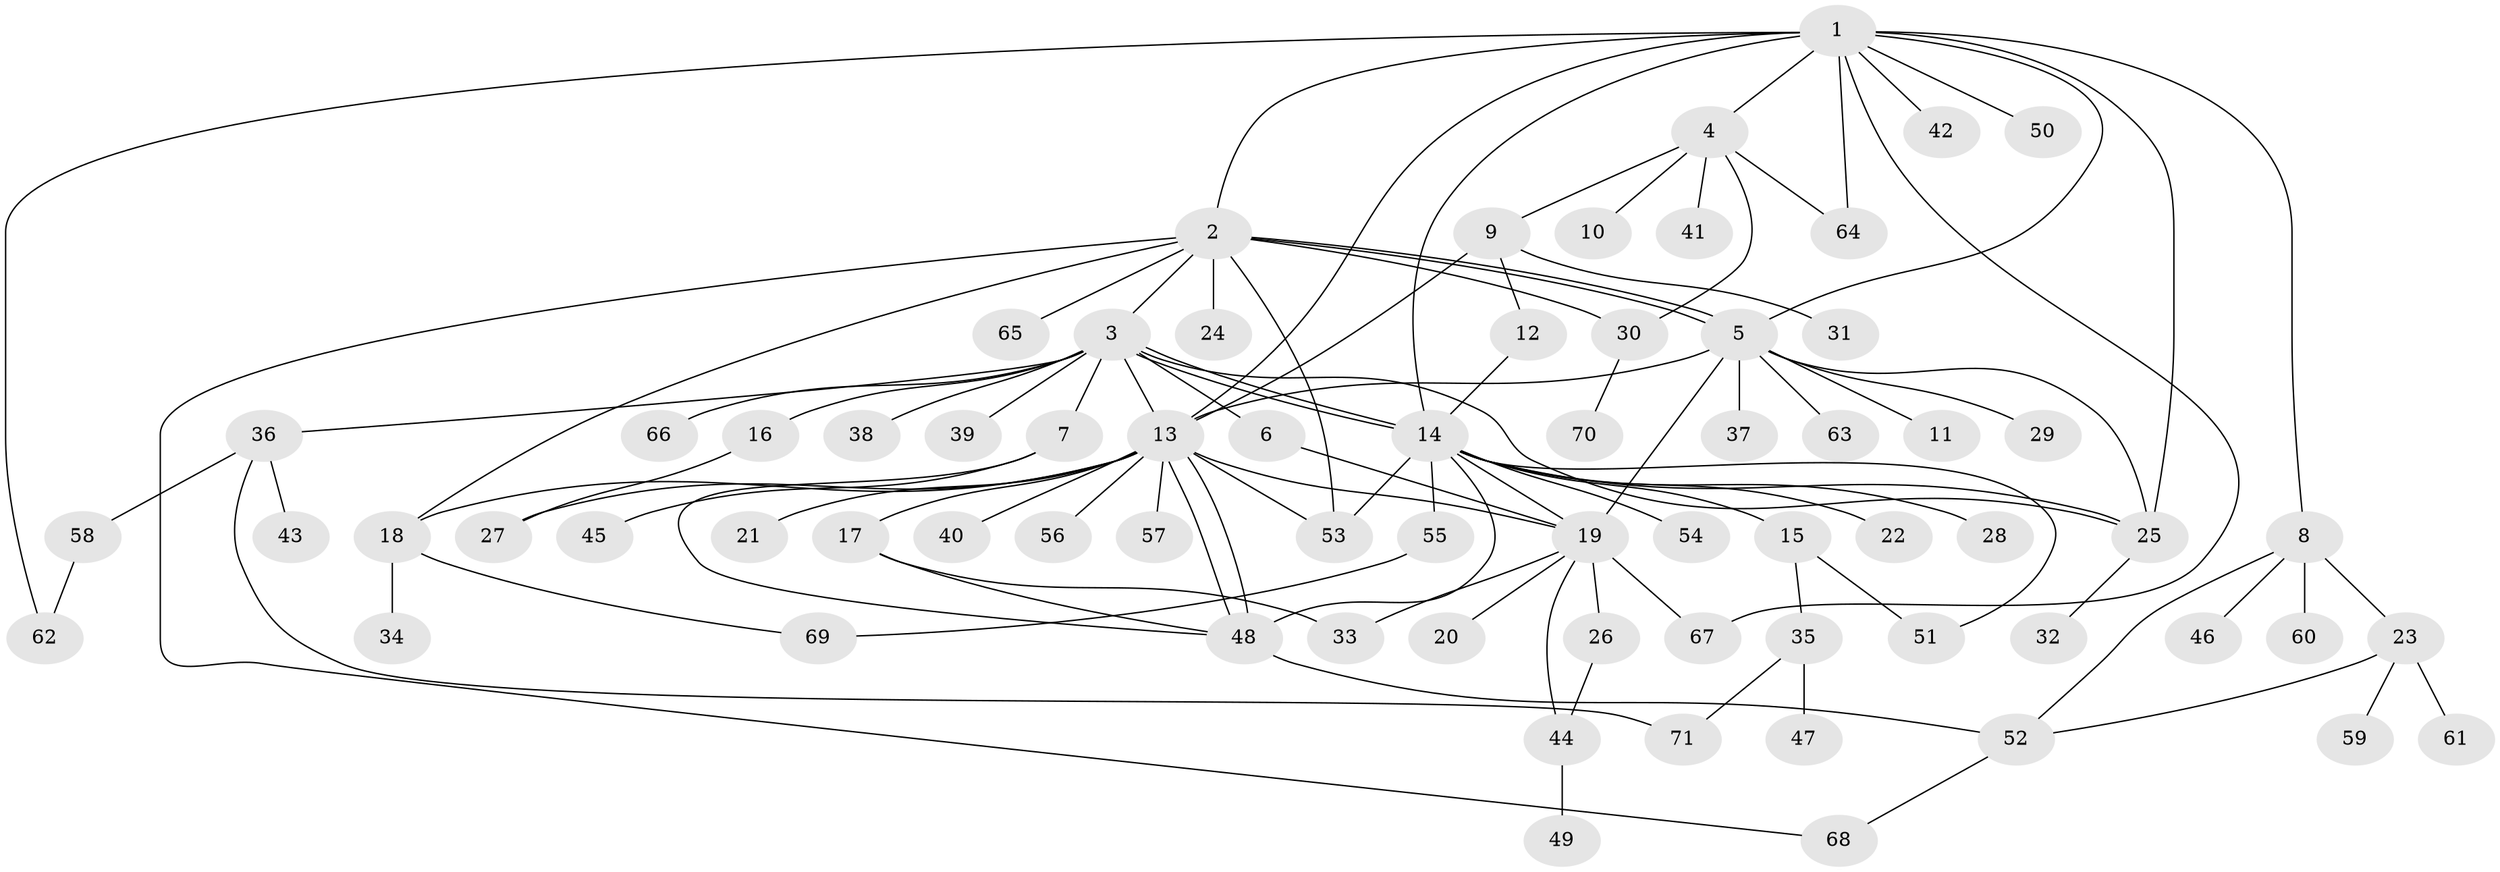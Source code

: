 // coarse degree distribution, {12: 0.0392156862745098, 9: 0.0392156862745098, 5: 0.0196078431372549, 2: 0.13725490196078433, 6: 0.0392156862745098, 4: 0.0784313725490196, 1: 0.5294117647058824, 16: 0.0196078431372549, 13: 0.0196078431372549, 3: 0.058823529411764705, 8: 0.0196078431372549}
// Generated by graph-tools (version 1.1) at 2025/23/03/03/25 07:23:55]
// undirected, 71 vertices, 104 edges
graph export_dot {
graph [start="1"]
  node [color=gray90,style=filled];
  1;
  2;
  3;
  4;
  5;
  6;
  7;
  8;
  9;
  10;
  11;
  12;
  13;
  14;
  15;
  16;
  17;
  18;
  19;
  20;
  21;
  22;
  23;
  24;
  25;
  26;
  27;
  28;
  29;
  30;
  31;
  32;
  33;
  34;
  35;
  36;
  37;
  38;
  39;
  40;
  41;
  42;
  43;
  44;
  45;
  46;
  47;
  48;
  49;
  50;
  51;
  52;
  53;
  54;
  55;
  56;
  57;
  58;
  59;
  60;
  61;
  62;
  63;
  64;
  65;
  66;
  67;
  68;
  69;
  70;
  71;
  1 -- 2;
  1 -- 4;
  1 -- 5;
  1 -- 8;
  1 -- 13;
  1 -- 14;
  1 -- 25;
  1 -- 42;
  1 -- 50;
  1 -- 62;
  1 -- 64;
  1 -- 67;
  2 -- 3;
  2 -- 5;
  2 -- 5;
  2 -- 18;
  2 -- 24;
  2 -- 30;
  2 -- 53;
  2 -- 65;
  2 -- 68;
  3 -- 6;
  3 -- 7;
  3 -- 13;
  3 -- 14;
  3 -- 14;
  3 -- 16;
  3 -- 25;
  3 -- 36;
  3 -- 38;
  3 -- 39;
  3 -- 66;
  4 -- 9;
  4 -- 10;
  4 -- 30;
  4 -- 41;
  4 -- 64;
  5 -- 11;
  5 -- 13;
  5 -- 19;
  5 -- 25;
  5 -- 29;
  5 -- 37;
  5 -- 63;
  6 -- 19;
  7 -- 45;
  7 -- 48;
  8 -- 23;
  8 -- 46;
  8 -- 52;
  8 -- 60;
  9 -- 12;
  9 -- 13;
  9 -- 31;
  12 -- 14;
  13 -- 17;
  13 -- 18;
  13 -- 19;
  13 -- 21;
  13 -- 27;
  13 -- 40;
  13 -- 48;
  13 -- 48;
  13 -- 53;
  13 -- 56;
  13 -- 57;
  14 -- 15;
  14 -- 19;
  14 -- 22;
  14 -- 25;
  14 -- 28;
  14 -- 48;
  14 -- 51;
  14 -- 53;
  14 -- 54;
  14 -- 55;
  15 -- 35;
  15 -- 51;
  16 -- 27;
  17 -- 33;
  17 -- 48;
  18 -- 34;
  18 -- 69;
  19 -- 20;
  19 -- 26;
  19 -- 33;
  19 -- 44;
  19 -- 67;
  23 -- 52;
  23 -- 59;
  23 -- 61;
  25 -- 32;
  26 -- 44;
  30 -- 70;
  35 -- 47;
  35 -- 71;
  36 -- 43;
  36 -- 58;
  36 -- 71;
  44 -- 49;
  48 -- 52;
  52 -- 68;
  55 -- 69;
  58 -- 62;
}
